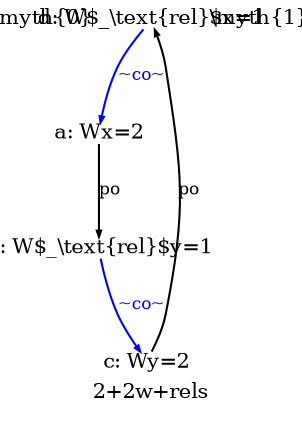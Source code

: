 /* Generated, do not edit, edit img/2+2w+lwfences.litmus instead */
/* Generated, do not edit, edit img/2+2w+lwfences.litmus instead */
digraph G {

splines=spline;

/* legend */
fontsize=10;
label="2+2w+rels";

/* the unlocked events */
proc0_label_node [shape=none, fontsize=10, label="\\myth{0}", pos="1.000000,0.588000!", fixedsize=true, width=0.455000, height=0.091875]
eiid0 [label="a: Wx=2", shape="none", fontsize=10, pos="1.000000,0.367500!", fixedsize="true", height="0.138889", width="0.486111"];
eiid1 [label="b: W$_\\text{rel}$y=1", shape="none", fontsize=10, pos="1.000000,0.000000!", fixedsize="true", height="0.138889", width="0.486111"];
proc1_label_node [shape=none, fontsize=10, label="\\myth{1}", pos="1.700000,0.588000!", fixedsize=true, width=0.455000, height=0.091875]
eiid2 [label="c: Wy=2", shape="none", fontsize=10, pos="1.700000,0.367500!", fixedsize="true", height="0.138889", width="0.486111"];
eiid3 [label="d: W$_\\text{rel}$x=1", shape="none", fontsize=10, pos="1.700000,0.000000!", fixedsize="true", height="0.138889", width="0.486111"];

/* the intra_causality_data edges */


/* the intra_causality_control edges */

/* the poi edges */
/* the rfmap edges */


/* The viewed-before edges */
eiid0 -> eiid1 [label="po", color="black", fontcolor="black", fontsize=8, arrowsize="0.300000"];
eiid3 -> eiid2 [label="po", color="black", fontcolor="black", fontsize=8, arrowsize="0.300000", dir="back"];
eiid1 -> eiid2 [label="~co~", fontsize=8, arrowsize="0.300000", color="blue", fontcolor="blue"];
eiid3 -> eiid0 [label="~co~", fontsize=8, arrowsize="0.300000", color="blue", fontcolor="blue"];
}
